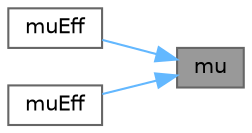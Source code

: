 digraph "mu"
{
 // LATEX_PDF_SIZE
  bgcolor="transparent";
  edge [fontname=Helvetica,fontsize=10,labelfontname=Helvetica,labelfontsize=10];
  node [fontname=Helvetica,fontsize=10,shape=box,height=0.2,width=0.4];
  rankdir="RL";
  Node1 [id="Node000001",label="mu",height=0.2,width=0.4,color="gray40", fillcolor="grey60", style="filled", fontcolor="black",tooltip=" "];
  Node1 -> Node2 [id="edge1_Node000001_Node000002",dir="back",color="steelblue1",style="solid",tooltip=" "];
  Node2 [id="Node000002",label="muEff",height=0.2,width=0.4,color="grey40", fillcolor="white", style="filled",URL="$classFoam_1_1CompressibleTurbulenceModel.html#abf1ca2d4c6529bea00e8d8cc0945e9e5",tooltip=" "];
  Node1 -> Node3 [id="edge2_Node000001_Node000003",dir="back",color="steelblue1",style="solid",tooltip=" "];
  Node3 [id="Node000003",label="muEff",height=0.2,width=0.4,color="grey40", fillcolor="white", style="filled",URL="$classFoam_1_1CompressibleTurbulenceModel.html#a0169b72f702cc9f1073d36890f7e6730",tooltip=" "];
}
